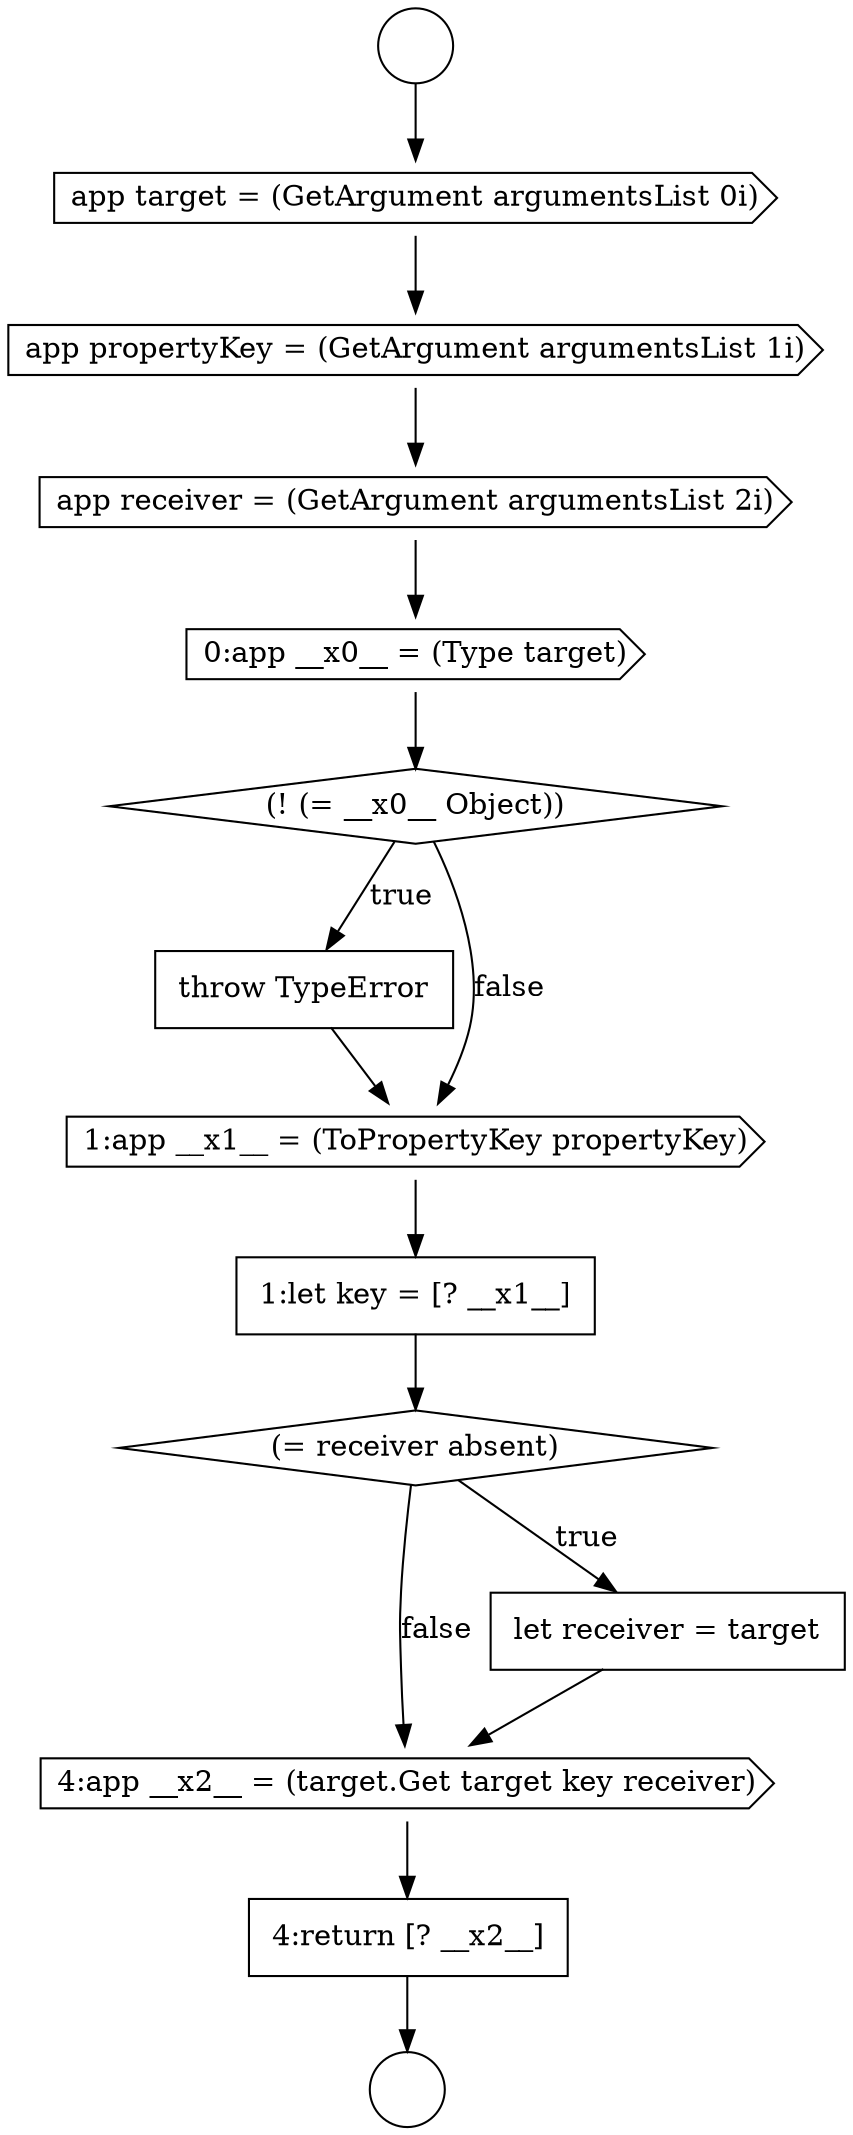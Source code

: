 digraph {
  node15900 [shape=cds, label=<<font color="black">0:app __x0__ = (Type target)</font>> color="black" fillcolor="white" style=filled]
  node15907 [shape=cds, label=<<font color="black">4:app __x2__ = (target.Get target key receiver)</font>> color="black" fillcolor="white" style=filled]
  node15901 [shape=diamond, label=<<font color="black">(! (= __x0__ Object))</font>> color="black" fillcolor="white" style=filled]
  node15896 [shape=circle label=" " color="black" fillcolor="white" style=filled]
  node15897 [shape=cds, label=<<font color="black">app target = (GetArgument argumentsList 0i)</font>> color="black" fillcolor="white" style=filled]
  node15908 [shape=none, margin=0, label=<<font color="black">
    <table border="0" cellborder="1" cellspacing="0" cellpadding="10">
      <tr><td align="left">4:return [? __x2__]</td></tr>
    </table>
  </font>> color="black" fillcolor="white" style=filled]
  node15904 [shape=none, margin=0, label=<<font color="black">
    <table border="0" cellborder="1" cellspacing="0" cellpadding="10">
      <tr><td align="left">1:let key = [? __x1__]</td></tr>
    </table>
  </font>> color="black" fillcolor="white" style=filled]
  node15902 [shape=none, margin=0, label=<<font color="black">
    <table border="0" cellborder="1" cellspacing="0" cellpadding="10">
      <tr><td align="left">throw TypeError</td></tr>
    </table>
  </font>> color="black" fillcolor="white" style=filled]
  node15898 [shape=cds, label=<<font color="black">app propertyKey = (GetArgument argumentsList 1i)</font>> color="black" fillcolor="white" style=filled]
  node15895 [shape=circle label=" " color="black" fillcolor="white" style=filled]
  node15905 [shape=diamond, label=<<font color="black">(= receiver absent)</font>> color="black" fillcolor="white" style=filled]
  node15903 [shape=cds, label=<<font color="black">1:app __x1__ = (ToPropertyKey propertyKey)</font>> color="black" fillcolor="white" style=filled]
  node15906 [shape=none, margin=0, label=<<font color="black">
    <table border="0" cellborder="1" cellspacing="0" cellpadding="10">
      <tr><td align="left">let receiver = target</td></tr>
    </table>
  </font>> color="black" fillcolor="white" style=filled]
  node15899 [shape=cds, label=<<font color="black">app receiver = (GetArgument argumentsList 2i)</font>> color="black" fillcolor="white" style=filled]
  node15898 -> node15899 [ color="black"]
  node15897 -> node15898 [ color="black"]
  node15905 -> node15906 [label=<<font color="black">true</font>> color="black"]
  node15905 -> node15907 [label=<<font color="black">false</font>> color="black"]
  node15906 -> node15907 [ color="black"]
  node15904 -> node15905 [ color="black"]
  node15908 -> node15896 [ color="black"]
  node15899 -> node15900 [ color="black"]
  node15900 -> node15901 [ color="black"]
  node15901 -> node15902 [label=<<font color="black">true</font>> color="black"]
  node15901 -> node15903 [label=<<font color="black">false</font>> color="black"]
  node15907 -> node15908 [ color="black"]
  node15895 -> node15897 [ color="black"]
  node15903 -> node15904 [ color="black"]
  node15902 -> node15903 [ color="black"]
}
